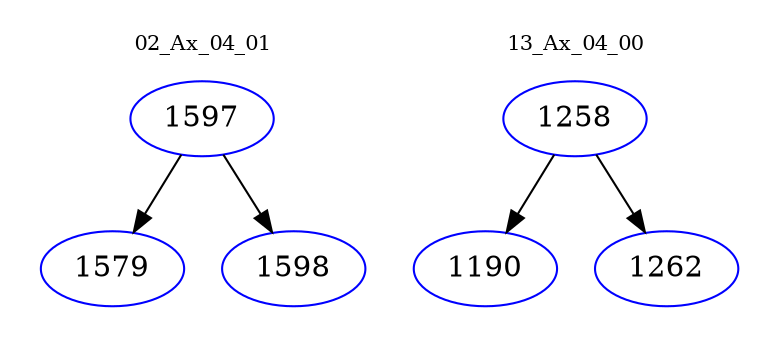 digraph{
subgraph cluster_0 {
color = white
label = "02_Ax_04_01";
fontsize=10;
T0_1597 [label="1597", color="blue"]
T0_1597 -> T0_1579 [color="black"]
T0_1579 [label="1579", color="blue"]
T0_1597 -> T0_1598 [color="black"]
T0_1598 [label="1598", color="blue"]
}
subgraph cluster_1 {
color = white
label = "13_Ax_04_00";
fontsize=10;
T1_1258 [label="1258", color="blue"]
T1_1258 -> T1_1190 [color="black"]
T1_1190 [label="1190", color="blue"]
T1_1258 -> T1_1262 [color="black"]
T1_1262 [label="1262", color="blue"]
}
}
